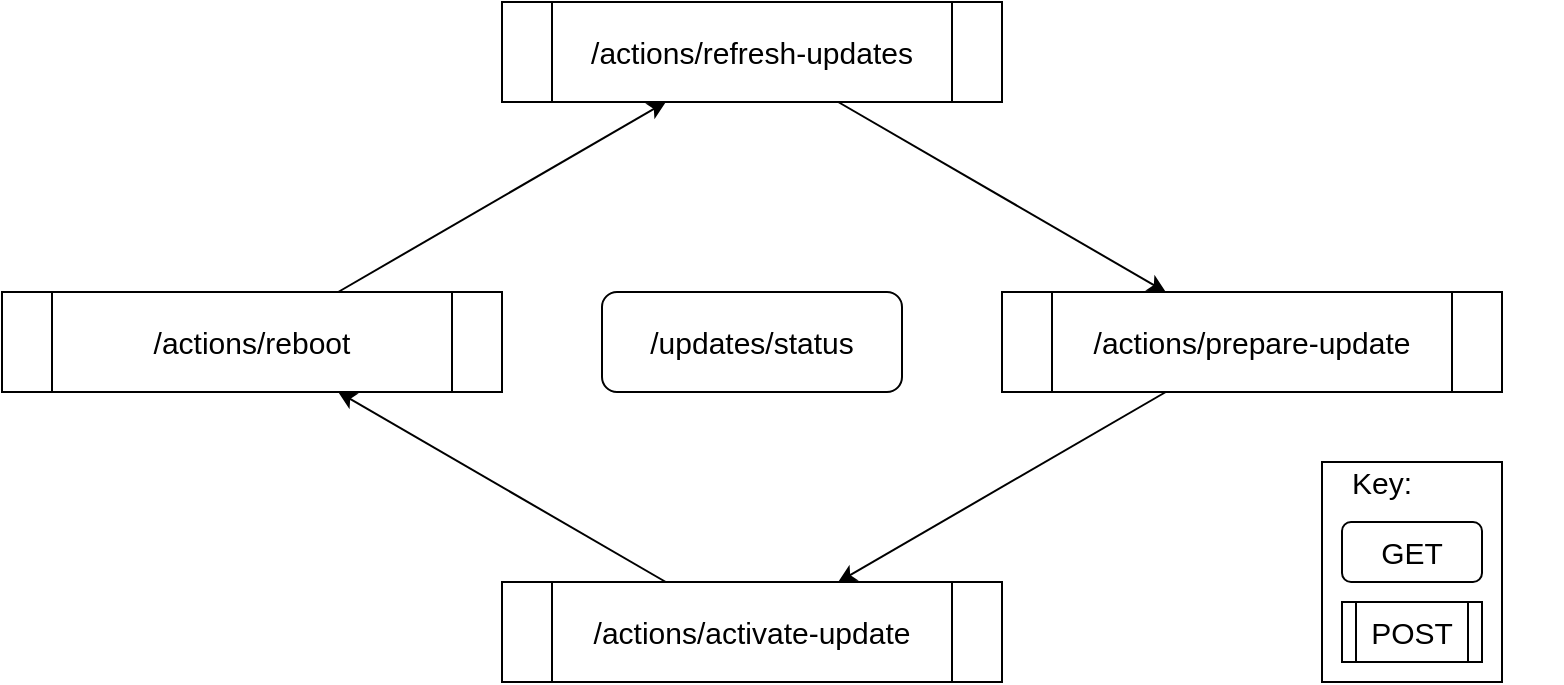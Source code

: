 <mxfile version="12.4.8" type="device"><diagram id="giZAHtWMypYogrpCSbqG" name="Page-1"><mxGraphModel dx="1258" dy="1709" grid="1" gridSize="10" guides="1" tooltips="1" connect="1" arrows="1" fold="1" page="1" pageScale="1" pageWidth="850" pageHeight="1100" math="0" shadow="0"><root><mxCell id="0"/><mxCell id="1" parent="0"/><mxCell id="9YyjxrbnnL_DtxW75XuU-3" value="/updates/status" style="rounded=1;whiteSpace=wrap;html=1;fontSize=15;" vertex="1" parent="1"><mxGeometry x="350" y="165" width="150" height="50" as="geometry"/></mxCell><mxCell id="9YyjxrbnnL_DtxW75XuU-4" value="/actions/refresh-updates" style="shape=process;whiteSpace=wrap;html=1;backgroundOutline=1;fontSize=15;" vertex="1" parent="1"><mxGeometry x="300" y="20" width="250" height="50" as="geometry"/></mxCell><mxCell id="9YyjxrbnnL_DtxW75XuU-6" value="/actions/prepare-update" style="shape=process;whiteSpace=wrap;html=1;backgroundOutline=1;fontSize=15;" vertex="1" parent="1"><mxGeometry x="550" y="165" width="250" height="50" as="geometry"/></mxCell><mxCell id="9YyjxrbnnL_DtxW75XuU-7" value="/actions/activate-update" style="shape=process;whiteSpace=wrap;html=1;backgroundOutline=1;fontSize=15;" vertex="1" parent="1"><mxGeometry x="300" y="310" width="250" height="50" as="geometry"/></mxCell><mxCell id="9YyjxrbnnL_DtxW75XuU-8" value="/actions/reboot" style="shape=process;whiteSpace=wrap;html=1;backgroundOutline=1;fontSize=15;" vertex="1" parent="1"><mxGeometry x="50" y="165" width="250" height="50" as="geometry"/></mxCell><mxCell id="9YyjxrbnnL_DtxW75XuU-9" value="" style="endArrow=classic;html=1;fontSize=15;" edge="1" parent="1" source="9YyjxrbnnL_DtxW75XuU-4" target="9YyjxrbnnL_DtxW75XuU-6"><mxGeometry width="50" height="50" relative="1" as="geometry"><mxPoint x="50" y="420" as="sourcePoint"/><mxPoint x="100" y="370" as="targetPoint"/></mxGeometry></mxCell><mxCell id="9YyjxrbnnL_DtxW75XuU-10" value="" style="endArrow=classic;html=1;fontSize=15;" edge="1" parent="1" source="9YyjxrbnnL_DtxW75XuU-6" target="9YyjxrbnnL_DtxW75XuU-7"><mxGeometry width="50" height="50" relative="1" as="geometry"><mxPoint x="50" y="430" as="sourcePoint"/><mxPoint x="100" y="380" as="targetPoint"/></mxGeometry></mxCell><mxCell id="9YyjxrbnnL_DtxW75XuU-11" value="" style="endArrow=classic;html=1;fontSize=15;" edge="1" parent="1" source="9YyjxrbnnL_DtxW75XuU-7" target="9YyjxrbnnL_DtxW75XuU-8"><mxGeometry width="50" height="50" relative="1" as="geometry"><mxPoint x="50" y="430" as="sourcePoint"/><mxPoint x="100" y="380" as="targetPoint"/></mxGeometry></mxCell><mxCell id="9YyjxrbnnL_DtxW75XuU-12" value="" style="endArrow=classic;html=1;fontSize=15;" edge="1" parent="1" source="9YyjxrbnnL_DtxW75XuU-8" target="9YyjxrbnnL_DtxW75XuU-4"><mxGeometry width="50" height="50" relative="1" as="geometry"><mxPoint x="50" y="420" as="sourcePoint"/><mxPoint x="100" y="370" as="targetPoint"/></mxGeometry></mxCell><mxCell id="9YyjxrbnnL_DtxW75XuU-19" value="" style="group;fontSize=15;" vertex="1" connectable="0" parent="1"><mxGeometry x="720" y="250" width="110" height="110" as="geometry"/></mxCell><mxCell id="9YyjxrbnnL_DtxW75XuU-17" value="" style="group;fontSize=15;" vertex="1" connectable="0" parent="9YyjxrbnnL_DtxW75XuU-19"><mxGeometry width="110" height="110" as="geometry"/></mxCell><mxCell id="9YyjxrbnnL_DtxW75XuU-18" value="" style="rounded=0;whiteSpace=wrap;html=1;fontSize=15;" vertex="1" parent="9YyjxrbnnL_DtxW75XuU-17"><mxGeometry x="-10" width="90" height="110" as="geometry"/></mxCell><mxCell id="9YyjxrbnnL_DtxW75XuU-13" value="GET" style="rounded=1;whiteSpace=wrap;html=1;fontSize=15;" vertex="1" parent="9YyjxrbnnL_DtxW75XuU-17"><mxGeometry y="30" width="70" height="30" as="geometry"/></mxCell><mxCell id="9YyjxrbnnL_DtxW75XuU-14" value="POST" style="shape=process;whiteSpace=wrap;html=1;backgroundOutline=1;fontSize=15;" vertex="1" parent="9YyjxrbnnL_DtxW75XuU-17"><mxGeometry y="70" width="70" height="30" as="geometry"/></mxCell><mxCell id="9YyjxrbnnL_DtxW75XuU-15" value="Key:" style="text;html=1;strokeColor=none;fillColor=none;align=center;verticalAlign=middle;whiteSpace=wrap;rounded=0;fontSize=15;" vertex="1" parent="9YyjxrbnnL_DtxW75XuU-17"><mxGeometry width="40" height="20" as="geometry"/></mxCell></root></mxGraphModel></diagram></mxfile>